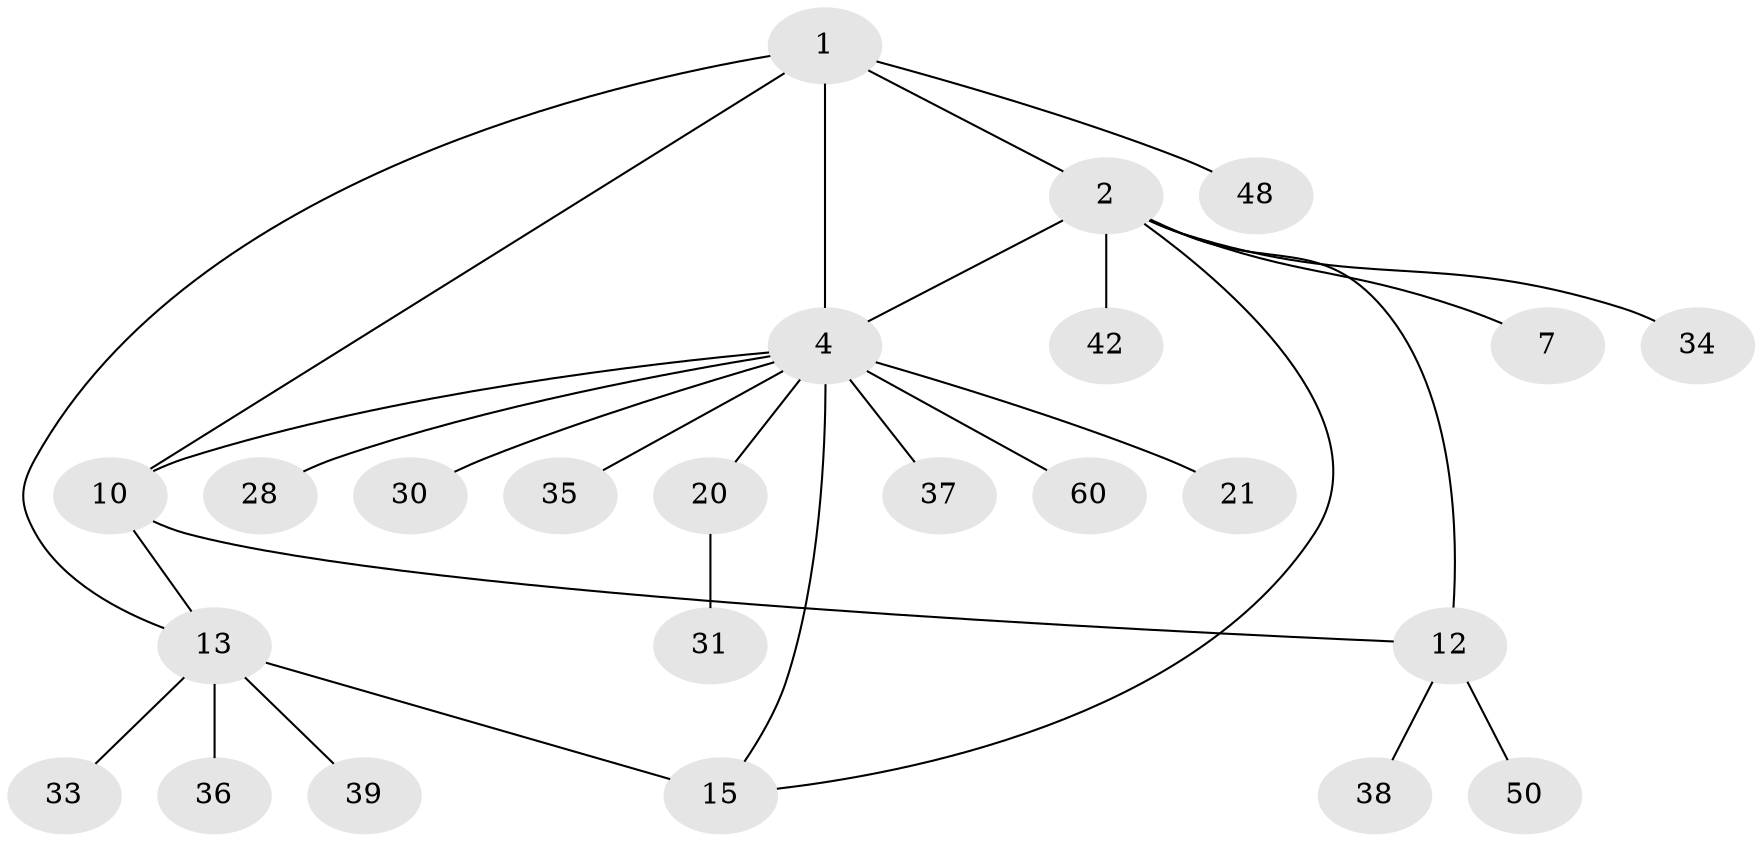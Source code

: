 // original degree distribution, {8: 0.03278688524590164, 4: 0.06557377049180328, 5: 0.08196721311475409, 13: 0.01639344262295082, 6: 0.03278688524590164, 3: 0.08196721311475409, 7: 0.01639344262295082, 1: 0.5573770491803278, 2: 0.11475409836065574}
// Generated by graph-tools (version 1.1) at 2025/19/03/04/25 18:19:51]
// undirected, 24 vertices, 29 edges
graph export_dot {
graph [start="1"]
  node [color=gray90,style=filled];
  1 [super="+3+41"];
  2 [super="+27+8"];
  4 [super="+23+17+5"];
  7 [super="+18"];
  10 [super="+32+22+19+11"];
  12;
  13 [super="+14"];
  15 [super="+25"];
  20;
  21;
  28 [super="+55"];
  30;
  31;
  33;
  34;
  35;
  36;
  37;
  38;
  39;
  42;
  48;
  50;
  60;
  1 -- 2 [weight=2];
  1 -- 4 [weight=4];
  1 -- 13;
  1 -- 48;
  1 -- 10 [weight=2];
  2 -- 34;
  2 -- 4 [weight=2];
  2 -- 7 [weight=2];
  2 -- 42;
  2 -- 12;
  2 -- 15;
  4 -- 21;
  4 -- 28;
  4 -- 30;
  4 -- 37;
  4 -- 60;
  4 -- 10;
  4 -- 35;
  4 -- 20;
  4 -- 15;
  10 -- 12 [weight=2];
  10 -- 13;
  12 -- 38;
  12 -- 50;
  13 -- 15 [weight=2];
  13 -- 33;
  13 -- 36;
  13 -- 39;
  20 -- 31;
}
